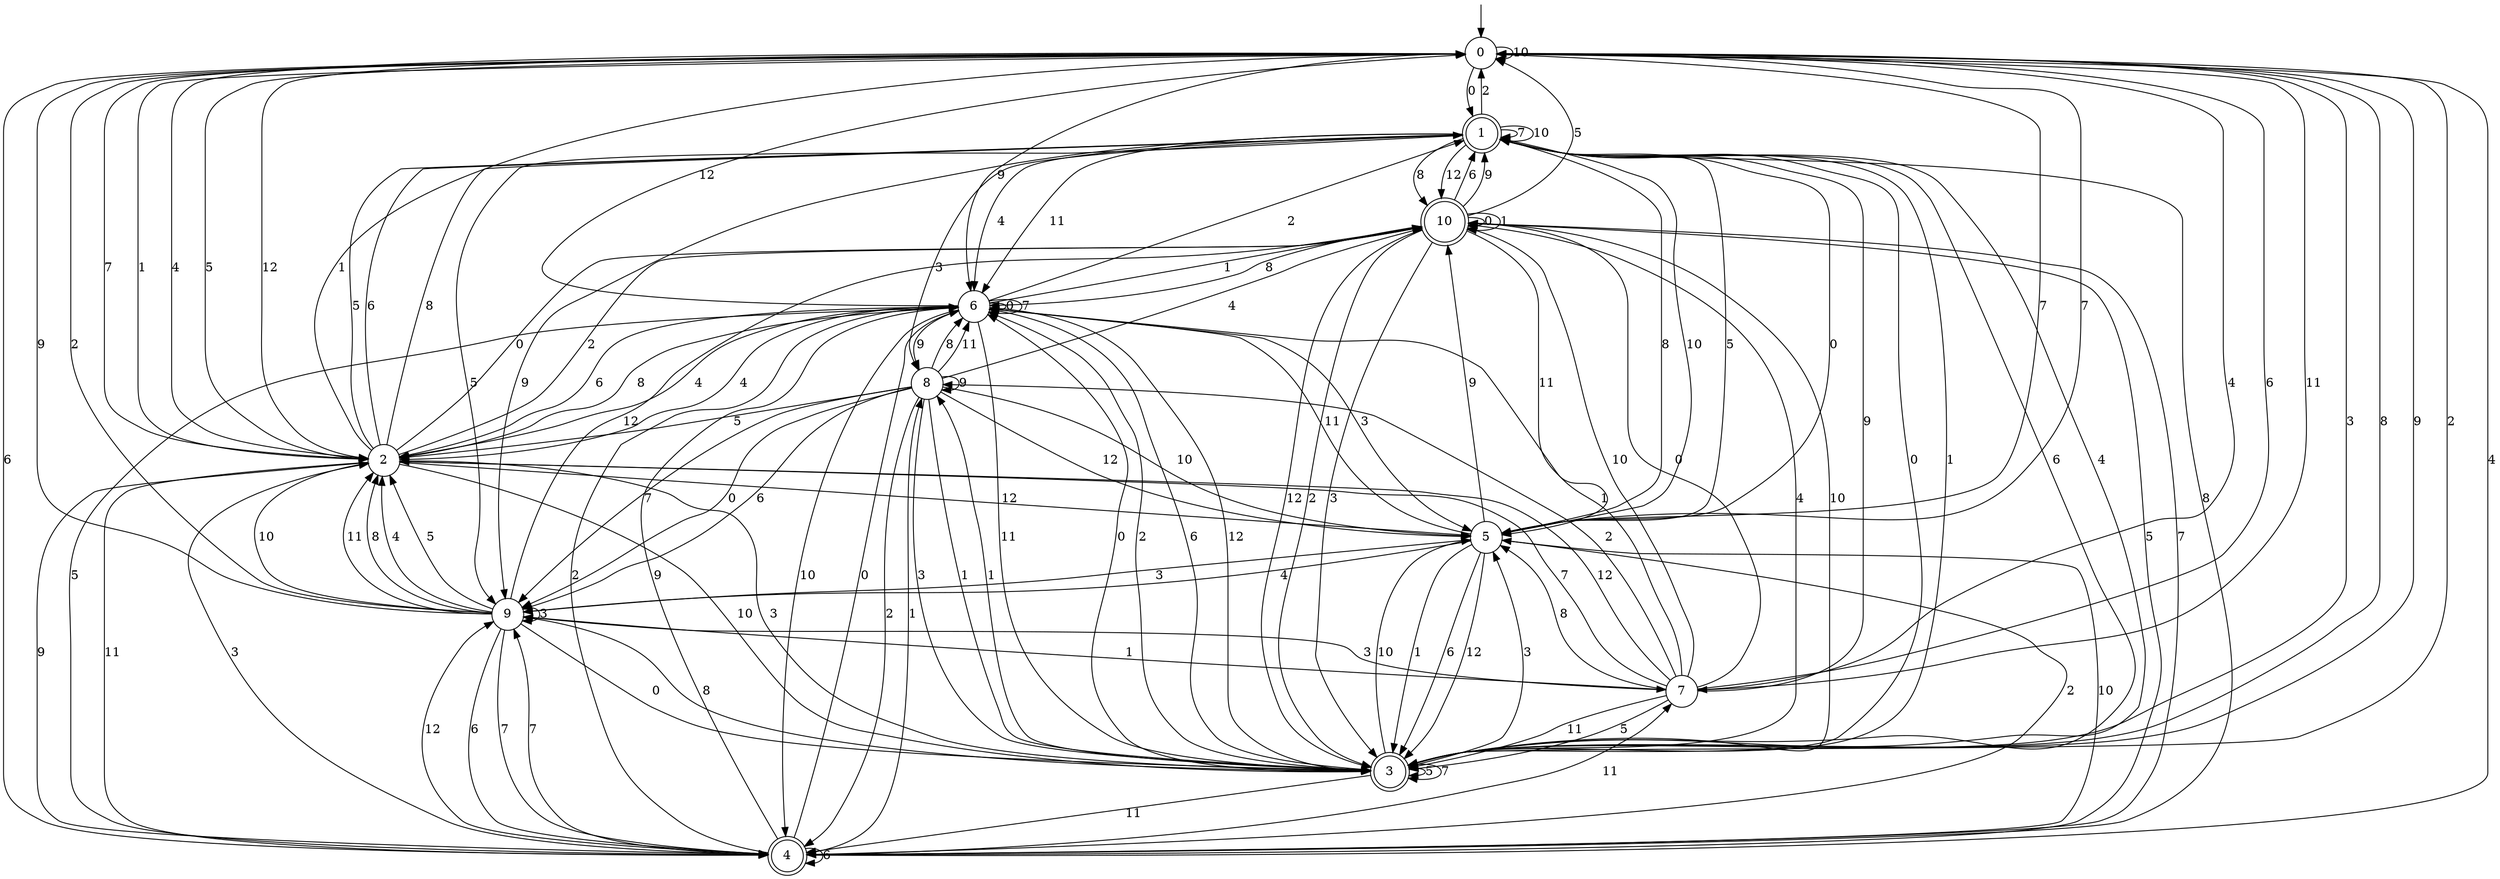 digraph g {

	s0 [shape="circle" label="0"];
	s1 [shape="doublecircle" label="1"];
	s2 [shape="circle" label="2"];
	s3 [shape="doublecircle" label="3"];
	s4 [shape="doublecircle" label="4"];
	s5 [shape="circle" label="5"];
	s6 [shape="circle" label="6"];
	s7 [shape="circle" label="7"];
	s8 [shape="circle" label="8"];
	s9 [shape="circle" label="9"];
	s10 [shape="doublecircle" label="10"];
	s0 -> s1 [label="0"];
	s0 -> s2 [label="1"];
	s0 -> s3 [label="2"];
	s0 -> s3 [label="3"];
	s0 -> s2 [label="4"];
	s0 -> s2 [label="5"];
	s0 -> s4 [label="6"];
	s0 -> s5 [label="7"];
	s0 -> s3 [label="8"];
	s0 -> s6 [label="9"];
	s0 -> s0 [label="10"];
	s0 -> s7 [label="11"];
	s0 -> s2 [label="12"];
	s1 -> s3 [label="0"];
	s1 -> s3 [label="1"];
	s1 -> s0 [label="2"];
	s1 -> s8 [label="3"];
	s1 -> s6 [label="4"];
	s1 -> s9 [label="5"];
	s1 -> s3 [label="6"];
	s1 -> s1 [label="7"];
	s1 -> s10 [label="8"];
	s1 -> s9 [label="9"];
	s1 -> s1 [label="10"];
	s1 -> s6 [label="11"];
	s1 -> s10 [label="12"];
	s2 -> s10 [label="0"];
	s2 -> s0 [label="1"];
	s2 -> s10 [label="2"];
	s2 -> s3 [label="3"];
	s2 -> s6 [label="4"];
	s2 -> s1 [label="5"];
	s2 -> s1 [label="6"];
	s2 -> s0 [label="7"];
	s2 -> s1 [label="8"];
	s2 -> s4 [label="9"];
	s2 -> s3 [label="10"];
	s2 -> s4 [label="11"];
	s2 -> s5 [label="12"];
	s3 -> s6 [label="0"];
	s3 -> s8 [label="1"];
	s3 -> s6 [label="2"];
	s3 -> s5 [label="3"];
	s3 -> s1 [label="4"];
	s3 -> s3 [label="5"];
	s3 -> s6 [label="6"];
	s3 -> s3 [label="7"];
	s3 -> s9 [label="8"];
	s3 -> s0 [label="9"];
	s3 -> s5 [label="10"];
	s3 -> s4 [label="11"];
	s3 -> s6 [label="12"];
	s4 -> s6 [label="0"];
	s4 -> s8 [label="1"];
	s4 -> s6 [label="2"];
	s4 -> s2 [label="3"];
	s4 -> s0 [label="4"];
	s4 -> s10 [label="5"];
	s4 -> s4 [label="6"];
	s4 -> s9 [label="7"];
	s4 -> s1 [label="8"];
	s4 -> s6 [label="9"];
	s4 -> s5 [label="10"];
	s4 -> s7 [label="11"];
	s4 -> s9 [label="12"];
	s5 -> s1 [label="0"];
	s5 -> s3 [label="1"];
	s5 -> s4 [label="2"];
	s5 -> s9 [label="3"];
	s5 -> s9 [label="4"];
	s5 -> s1 [label="5"];
	s5 -> s3 [label="6"];
	s5 -> s0 [label="7"];
	s5 -> s1 [label="8"];
	s5 -> s10 [label="9"];
	s5 -> s1 [label="10"];
	s5 -> s6 [label="11"];
	s5 -> s3 [label="12"];
	s6 -> s6 [label="0"];
	s6 -> s10 [label="1"];
	s6 -> s1 [label="2"];
	s6 -> s5 [label="3"];
	s6 -> s2 [label="4"];
	s6 -> s4 [label="5"];
	s6 -> s2 [label="6"];
	s6 -> s6 [label="7"];
	s6 -> s2 [label="8"];
	s6 -> s8 [label="9"];
	s6 -> s4 [label="10"];
	s6 -> s3 [label="11"];
	s6 -> s0 [label="12"];
	s7 -> s10 [label="0"];
	s7 -> s6 [label="1"];
	s7 -> s8 [label="2"];
	s7 -> s9 [label="3"];
	s7 -> s0 [label="4"];
	s7 -> s3 [label="5"];
	s7 -> s0 [label="6"];
	s7 -> s2 [label="7"];
	s7 -> s5 [label="8"];
	s7 -> s1 [label="9"];
	s7 -> s10 [label="10"];
	s7 -> s3 [label="11"];
	s7 -> s2 [label="12"];
	s8 -> s9 [label="0"];
	s8 -> s3 [label="1"];
	s8 -> s4 [label="2"];
	s8 -> s3 [label="3"];
	s8 -> s10 [label="4"];
	s8 -> s2 [label="5"];
	s8 -> s9 [label="6"];
	s8 -> s9 [label="7"];
	s8 -> s6 [label="8"];
	s8 -> s8 [label="9"];
	s8 -> s5 [label="10"];
	s8 -> s6 [label="11"];
	s8 -> s5 [label="12"];
	s9 -> s3 [label="0"];
	s9 -> s7 [label="1"];
	s9 -> s0 [label="2"];
	s9 -> s9 [label="3"];
	s9 -> s2 [label="4"];
	s9 -> s2 [label="5"];
	s9 -> s4 [label="6"];
	s9 -> s4 [label="7"];
	s9 -> s2 [label="8"];
	s9 -> s0 [label="9"];
	s9 -> s2 [label="10"];
	s9 -> s2 [label="11"];
	s9 -> s10 [label="12"];
	s10 -> s10 [label="0"];
	s10 -> s10 [label="1"];
	s10 -> s3 [label="2"];
	s10 -> s3 [label="3"];
	s10 -> s3 [label="4"];
	s10 -> s0 [label="5"];
	s10 -> s1 [label="6"];
	s10 -> s4 [label="7"];
	s10 -> s6 [label="8"];
	s10 -> s1 [label="9"];
	s10 -> s3 [label="10"];
	s10 -> s5 [label="11"];
	s10 -> s3 [label="12"];

__start0 [label="" shape="none" width="0" height="0"];
__start0 -> s0;

}
